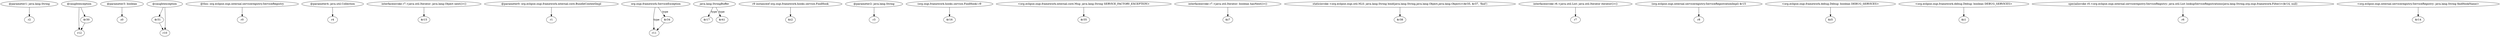 digraph g {
0[label="@parameter1: java.lang.String"]
1[label="r2"]
0->1[label=""]
2[label="@caughtexception"]
3[label="r12"]
2->3[label=""]
4[label="@parameter3: boolean"]
5[label="z0"]
4->5[label=""]
6[label="@caughtexception"]
7[label="$r31"]
6->7[label=""]
8[label="@this: org.eclipse.osgi.internal.serviceregistry.ServiceRegistry"]
9[label="r0"]
8->9[label=""]
10[label="@parameter4: java.util.Collection"]
11[label="r4"]
10->11[label=""]
12[label="$r30"]
2->12[label=""]
13[label="interfaceinvoke r7.<java.util.Iterator: java.lang.Object next()>()"]
14[label="$r15"]
13->14[label=""]
15[label="@parameter0: org.eclipse.osgi.framework.internal.core.BundleContextImpl"]
16[label="r1"]
15->16[label=""]
17[label="org.osgi.framework.ServiceException"]
18[label="r11"]
17->18[label="type"]
19[label="java.lang.StringBuffer"]
20[label="$r17"]
19->20[label="type"]
21[label="r9 instanceof org.osgi.framework.hooks.service.FindHook"]
22[label="$z2"]
21->22[label=""]
23[label="$r41"]
19->23[label="type"]
24[label="@parameter2: java.lang.String"]
25[label="r3"]
24->25[label=""]
12->3[label=""]
26[label="(org.osgi.framework.hooks.service.FindHook) r9"]
27[label="$r16"]
26->27[label=""]
28[label="$r34"]
28->18[label=""]
29[label="<org.eclipse.osgi.framework.internal.core.Msg: java.lang.String SERVICE_FACTORY_EXCEPTION>"]
30[label="$r35"]
29->30[label=""]
31[label="interfaceinvoke r7.<java.util.Iterator: boolean hasNext()>()"]
32[label="$z7"]
31->32[label=""]
33[label="staticinvoke <org.eclipse.osgi.util.NLS: java.lang.String bind(java.lang.String,java.lang.Object,java.lang.Object)>($r35, $r37, 'find')"]
34[label="$r38"]
33->34[label=""]
35[label="interfaceinvoke r6.<java.util.List: java.util.Iterator iterator()>()"]
36[label="r7"]
35->36[label=""]
37[label="(org.eclipse.osgi.internal.serviceregistry.ServiceRegistrationImpl) $r15"]
38[label="r8"]
37->38[label=""]
39[label="r10"]
7->39[label=""]
40[label="<org.eclipse.osgi.framework.debug.Debug: boolean DEBUG_SERVICES>"]
41[label="$z5"]
40->41[label=""]
17->28[label="type"]
42[label="<org.eclipse.osgi.framework.debug.Debug: boolean DEBUG_SERVICES>"]
43[label="$z1"]
42->43[label=""]
44[label="specialinvoke r0.<org.eclipse.osgi.internal.serviceregistry.ServiceRegistry: java.util.List lookupServiceRegistrations(java.lang.String,org.osgi.framework.Filter)>($r14, null)"]
45[label="r6"]
44->45[label=""]
46[label="<org.eclipse.osgi.internal.serviceregistry.ServiceRegistry: java.lang.String findHookName>"]
47[label="$r14"]
46->47[label=""]
6->39[label=""]
}